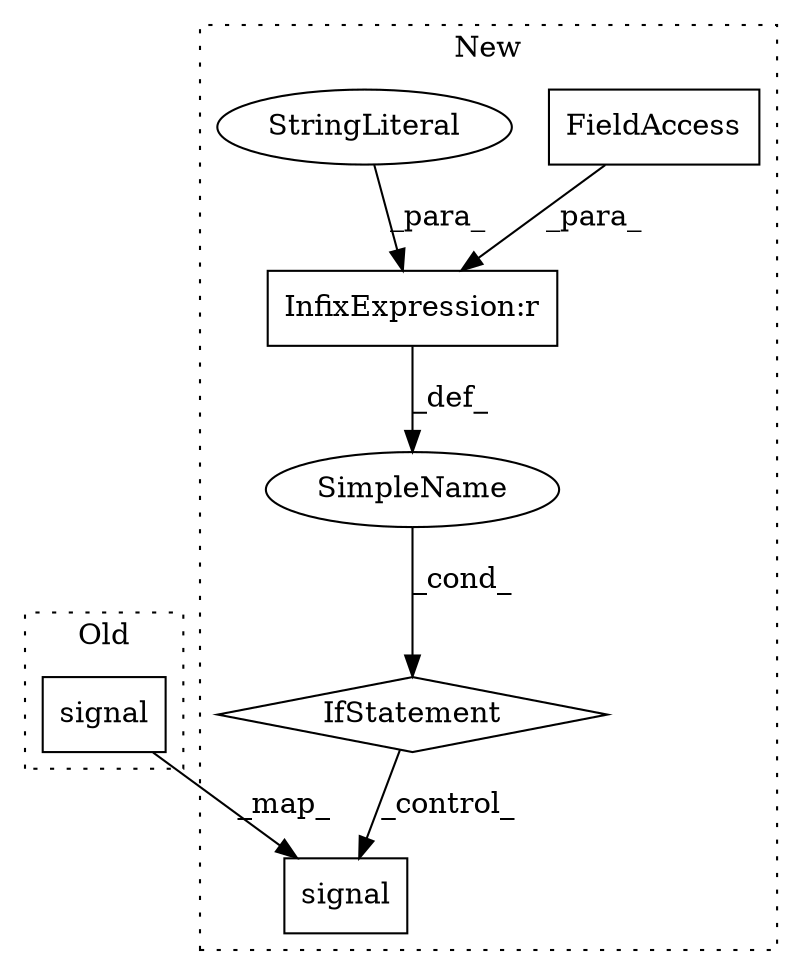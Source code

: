 digraph G {
subgraph cluster0 {
1 [label="signal" a="32" s="793,829" l="7,1" shape="box"];
label = "Old";
style="dotted";
}
subgraph cluster1 {
2 [label="signal" a="32" s="913,949" l="7,1" shape="box"];
3 [label="IfStatement" a="25" s="802,829" l="4,2" shape="diamond"];
4 [label="SimpleName" a="42" s="" l="" shape="ellipse"];
5 [label="InfixExpression:r" a="27" s="818" l="4" shape="box"];
6 [label="FieldAccess" a="22" s="806" l="12" shape="box"];
7 [label="StringLiteral" a="45" s="822" l="7" shape="ellipse"];
label = "New";
style="dotted";
}
1 -> 2 [label="_map_"];
3 -> 2 [label="_control_"];
4 -> 3 [label="_cond_"];
5 -> 4 [label="_def_"];
6 -> 5 [label="_para_"];
7 -> 5 [label="_para_"];
}